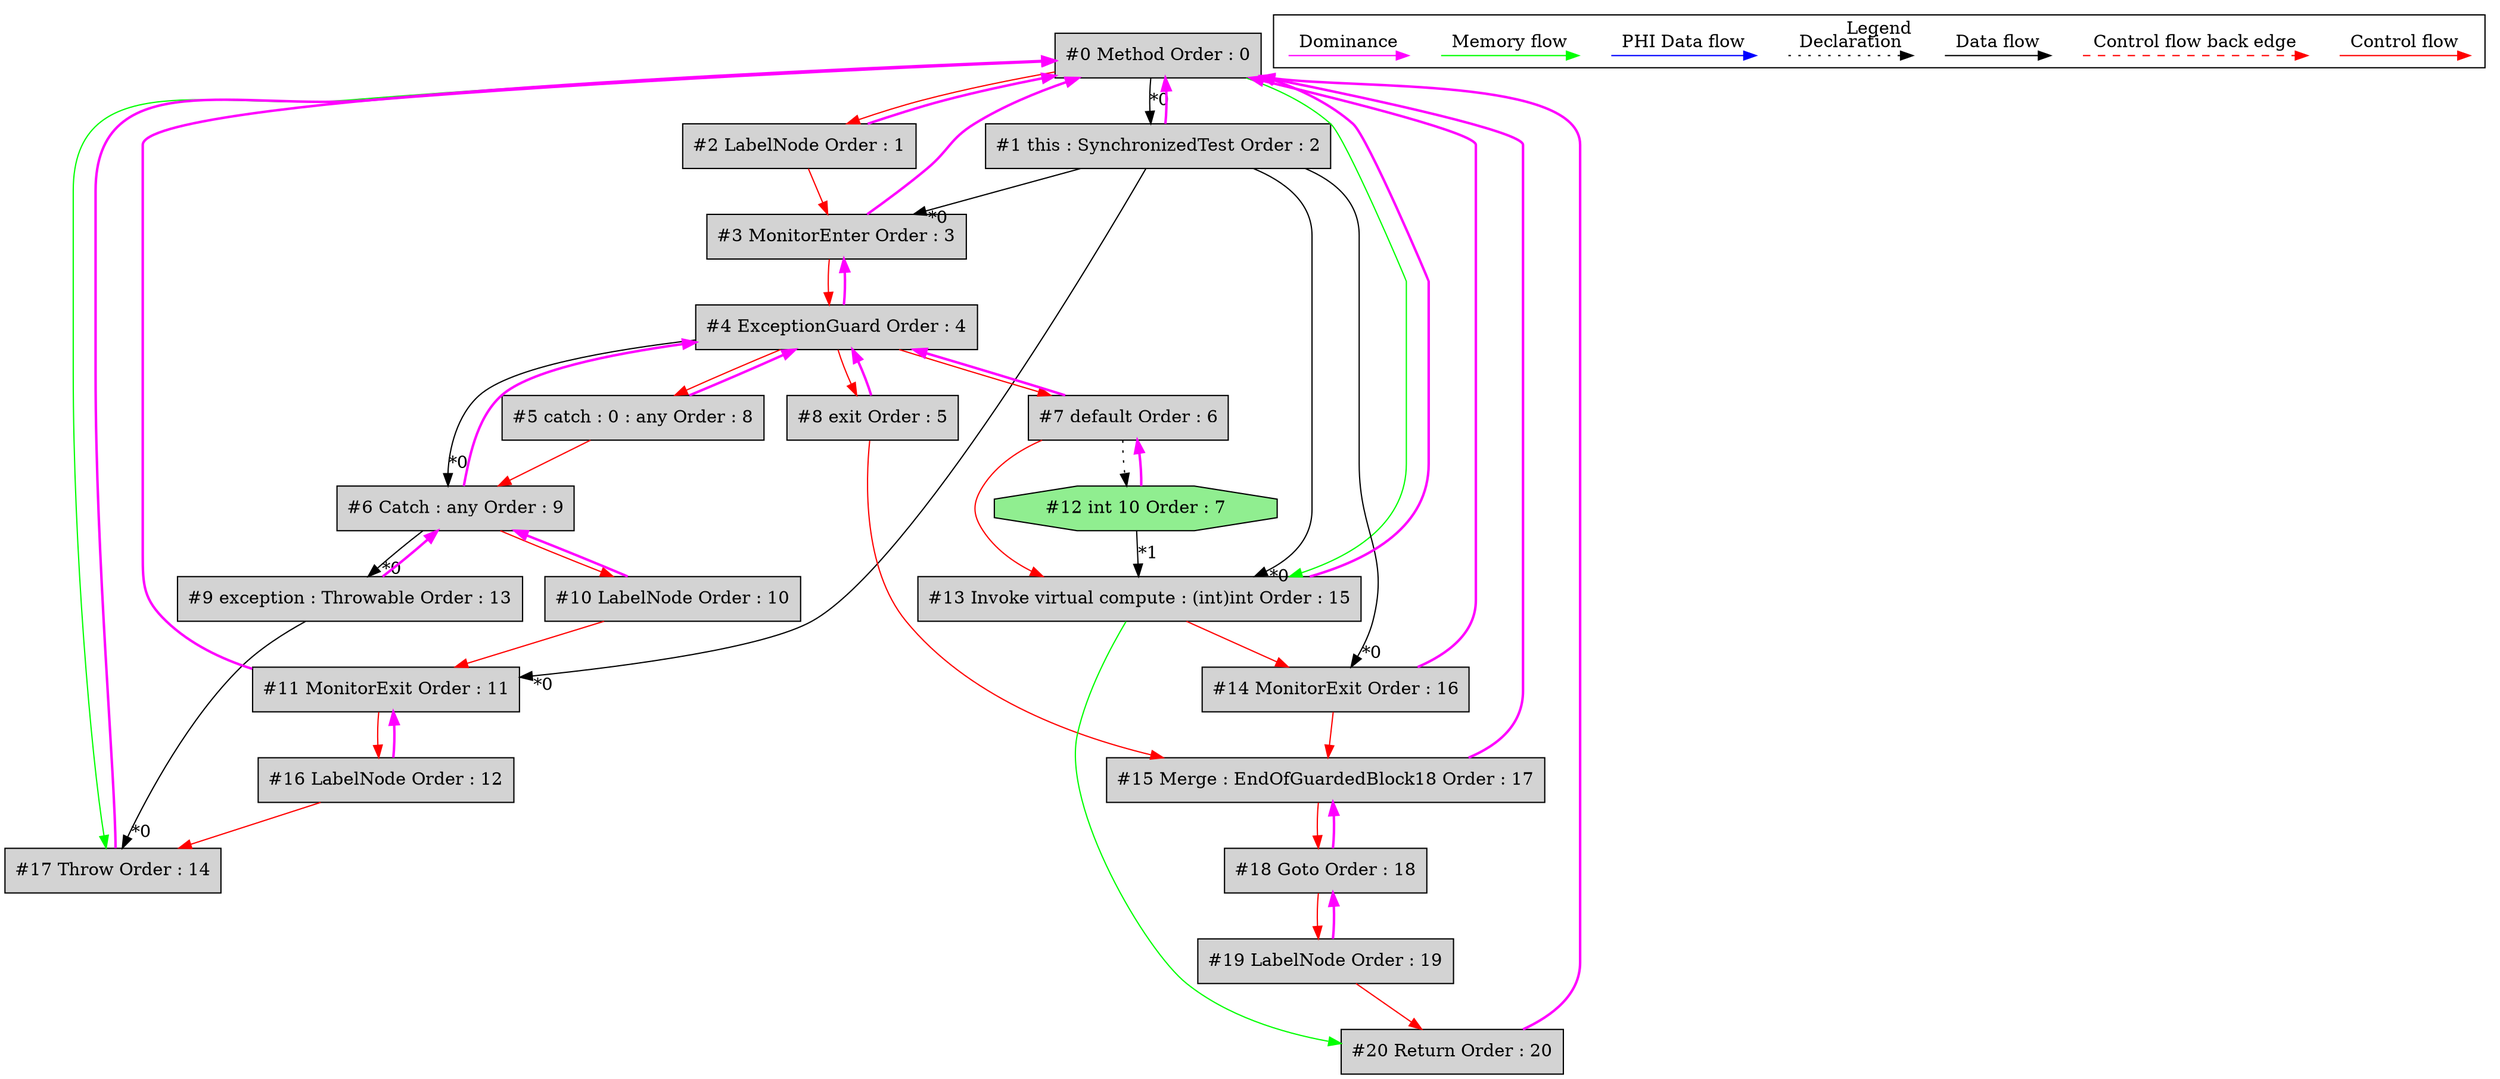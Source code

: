 digraph debugoutput {
 ordering="in";
 node0[label="#0 Method Order : 0",shape=box, fillcolor=lightgrey, style=filled];
 node1[label="#1 this : SynchronizedTest Order : 2",shape=box, fillcolor=lightgrey, style=filled];
 node1 -> node0[dir="forward" color="fuchsia" penwidth="2"];
 node0 -> node1[headlabel="*0", labeldistance=2];
 node2[label="#2 LabelNode Order : 1",shape=box, fillcolor=lightgrey, style=filled];
 node2 -> node0[dir="forward" color="fuchsia" penwidth="2"];
 node0 -> node2[labeldistance=2, color=red, fontcolor=red];
 node3[label="#3 MonitorEnter Order : 3",shape=box, fillcolor=lightgrey, style=filled];
 node3 -> node0[dir="forward" color="fuchsia" penwidth="2"];
 node1 -> node3[headlabel="*0", labeldistance=2];
 node2 -> node3[labeldistance=2, color=red, fontcolor=red];
 node4[label="#4 ExceptionGuard Order : 4",shape=box, fillcolor=lightgrey, style=filled];
 node4 -> node3[dir="forward" color="fuchsia" penwidth="2"];
 node3 -> node4[labeldistance=2, color=red, fontcolor=red];
 node5[label="#5 catch : 0 : any Order : 8",shape=box, fillcolor=lightgrey, style=filled];
 node5 -> node4[dir="forward" color="fuchsia" penwidth="2"];
 node4 -> node5[labeldistance=2, color=red, fontcolor=red];
 node6[label="#6 Catch : any Order : 9",shape=box, fillcolor=lightgrey, style=filled];
 node6 -> node4[dir="forward" color="fuchsia" penwidth="2"];
 node4 -> node6[headlabel="*0", labeldistance=2];
 node5 -> node6[labeldistance=2, color=red, fontcolor=red];
 node7[label="#7 default Order : 6",shape=box, fillcolor=lightgrey, style=filled];
 node7 -> node4[dir="forward" color="fuchsia" penwidth="2"];
 node4 -> node7[labeldistance=2, color=red, fontcolor=red];
 node8[label="#8 exit Order : 5",shape=box, fillcolor=lightgrey, style=filled];
 node8 -> node4[dir="forward" color="fuchsia" penwidth="2"];
 node4 -> node8[labeldistance=2, color=red, fontcolor=red];
 node9[label="#9 exception : Throwable Order : 13",shape=box, fillcolor=lightgrey, style=filled];
 node9 -> node6[dir="forward" color="fuchsia" penwidth="2"];
 node6 -> node9[headlabel="*0", labeldistance=2];
 node10[label="#10 LabelNode Order : 10",shape=box, fillcolor=lightgrey, style=filled];
 node10 -> node6[dir="forward" color="fuchsia" penwidth="2"];
 node6 -> node10[labeldistance=2, color=red, fontcolor=red];
 node11[label="#11 MonitorExit Order : 11",shape=box, fillcolor=lightgrey, style=filled];
 node11 -> node0[dir="forward" color="fuchsia" penwidth="2"];
 node1 -> node11[headlabel="*0", labeldistance=2];
 node10 -> node11[labeldistance=2, color=red, fontcolor=red];
 node12[label="#12 int 10 Order : 7",shape=octagon, fillcolor=lightgreen, style=filled];
 node12 -> node7[dir="forward" color="fuchsia" penwidth="2"];
 node7 -> node12[style=dotted];
 node13[label="#13 Invoke virtual compute : (int)int Order : 15",shape=box, fillcolor=lightgrey, style=filled];
 node13 -> node0[dir="forward" color="fuchsia" penwidth="2"];
 node1 -> node13[headlabel="*0", labeldistance=2];
 node12 -> node13[headlabel="*1", labeldistance=2];
 node7 -> node13[labeldistance=2, color=red, fontcolor=red];
 node0 -> node13[labeldistance=2, color=green, constraint=false];
 node14[label="#14 MonitorExit Order : 16",shape=box, fillcolor=lightgrey, style=filled];
 node14 -> node0[dir="forward" color="fuchsia" penwidth="2"];
 node1 -> node14[headlabel="*0", labeldistance=2];
 node13 -> node14[labeldistance=2, color=red, fontcolor=red];
 node15[label="#15 Merge : EndOfGuardedBlock18 Order : 17",shape=box, fillcolor=lightgrey, style=filled];
 node15 -> node0[dir="forward" color="fuchsia" penwidth="2"];
 node14 -> node15[labeldistance=2, color=red, fontcolor=red];
 node8 -> node15[labeldistance=2, color=red, fontcolor=red];
 node16[label="#16 LabelNode Order : 12",shape=box, fillcolor=lightgrey, style=filled];
 node16 -> node11[dir="forward" color="fuchsia" penwidth="2"];
 node11 -> node16[labeldistance=2, color=red, fontcolor=red];
 node17[label="#17 Throw Order : 14",shape=box, fillcolor=lightgrey, style=filled];
 node17 -> node0[dir="forward" color="fuchsia" penwidth="2"];
 node9 -> node17[headlabel="*0", labeldistance=2];
 node16 -> node17[labeldistance=2, color=red, fontcolor=red];
 node0 -> node17[labeldistance=2, color=green, constraint=false];
 node18[label="#18 Goto Order : 18",shape=box, fillcolor=lightgrey, style=filled];
 node18 -> node15[dir="forward" color="fuchsia" penwidth="2"];
 node15 -> node18[labeldistance=2, color=red, fontcolor=red];
 node19[label="#19 LabelNode Order : 19",shape=box, fillcolor=lightgrey, style=filled];
 node19 -> node18[dir="forward" color="fuchsia" penwidth="2"];
 node18 -> node19[labeldistance=2, color=red, fontcolor=red];
 node20[label="#20 Return Order : 20",shape=box, fillcolor=lightgrey, style=filled];
 node20 -> node0[dir="forward" color="fuchsia" penwidth="2"];
 node19 -> node20[labeldistance=2, color=red, fontcolor=red];
 node13 -> node20[labeldistance=2, color=green, constraint=false];
 subgraph cluster_000 {
  label = "Legend";
  node [shape=point]
  {
   rank=same;
   c0 [style = invis];
   c1 [style = invis];
   c2 [style = invis];
   c3 [style = invis];
   d0 [style = invis];
   d1 [style = invis];
   d2 [style = invis];
   d3 [style = invis];
   d4 [style = invis];
   d5 [style = invis];
   d6 [style = invis];
   d7 [style = invis];
   d8 [style = invis];
   d9 [style = invis];
  }
  c0 -> c1 [label="Control flow", style=solid, color=red]
  c2 -> c3 [label="Control flow back edge", style=dashed, color=red]
  d0 -> d1 [label="Data flow"]
  d2 -> d3 [label="Declaration", style=dotted]
  d4 -> d5 [label="PHI Data flow", color=blue]
  d6 -> d7 [label="Memory flow", color=green]
  d8 -> d9 [label="Dominance", color=fuchsia, style=solid]
 }

}
